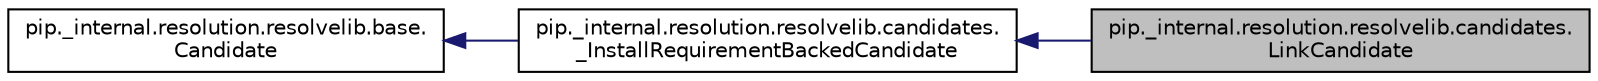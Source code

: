 digraph "pip._internal.resolution.resolvelib.candidates.LinkCandidate"
{
 // LATEX_PDF_SIZE
  edge [fontname="Helvetica",fontsize="10",labelfontname="Helvetica",labelfontsize="10"];
  node [fontname="Helvetica",fontsize="10",shape=record];
  rankdir="LR";
  Node1 [label="pip._internal.resolution.resolvelib.candidates.\lLinkCandidate",height=0.2,width=0.4,color="black", fillcolor="grey75", style="filled", fontcolor="black",tooltip=" "];
  Node2 -> Node1 [dir="back",color="midnightblue",fontsize="10",style="solid"];
  Node2 [label="pip._internal.resolution.resolvelib.candidates.\l_InstallRequirementBackedCandidate",height=0.2,width=0.4,color="black", fillcolor="white", style="filled",URL="$classpip_1_1__internal_1_1resolution_1_1resolvelib_1_1candidates_1_1___install_requirement_backed_candidate.html",tooltip=" "];
  Node3 -> Node2 [dir="back",color="midnightblue",fontsize="10",style="solid"];
  Node3 [label="pip._internal.resolution.resolvelib.base.\lCandidate",height=0.2,width=0.4,color="black", fillcolor="white", style="filled",URL="$classpip_1_1__internal_1_1resolution_1_1resolvelib_1_1base_1_1_candidate.html",tooltip=" "];
}

